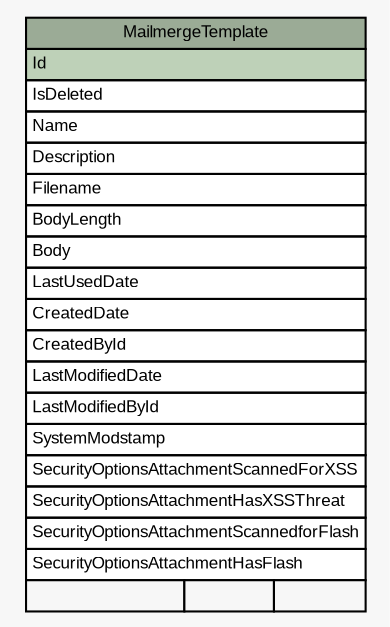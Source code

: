 // dot 2.40.1 on Mac OS X 10.12.6
// SchemaSpy rev 590
digraph "MailmergeTemplate" {
  graph [
    rankdir="RL"
    bgcolor="#f7f7f7"
    nodesep="0.18"
    ranksep="0.46"
    fontname="Arial"
    fontsize="8"
  ];
  node [
    fontname="Arial"
    fontsize="8"
    shape="plaintext"
  ];
  edge [
    arrowsize="0.8"
  ];
  "MailmergeTemplate" [
    label=<
    <TABLE BORDER="0" CELLBORDER="1" CELLSPACING="0" BGCOLOR="#ffffff">
      <TR><TD COLSPAN="3" BGCOLOR="#9bab96" ALIGN="CENTER">MailmergeTemplate</TD></TR>
      <TR><TD PORT="Id" COLSPAN="3" BGCOLOR="#bed1b8" ALIGN="LEFT">Id</TD></TR>
      <TR><TD PORT="IsDeleted" COLSPAN="3" ALIGN="LEFT">IsDeleted</TD></TR>
      <TR><TD PORT="Name" COLSPAN="3" ALIGN="LEFT">Name</TD></TR>
      <TR><TD PORT="Description" COLSPAN="3" ALIGN="LEFT">Description</TD></TR>
      <TR><TD PORT="Filename" COLSPAN="3" ALIGN="LEFT">Filename</TD></TR>
      <TR><TD PORT="BodyLength" COLSPAN="3" ALIGN="LEFT">BodyLength</TD></TR>
      <TR><TD PORT="Body" COLSPAN="3" ALIGN="LEFT">Body</TD></TR>
      <TR><TD PORT="LastUsedDate" COLSPAN="3" ALIGN="LEFT">LastUsedDate</TD></TR>
      <TR><TD PORT="CreatedDate" COLSPAN="3" ALIGN="LEFT">CreatedDate</TD></TR>
      <TR><TD PORT="CreatedById" COLSPAN="3" ALIGN="LEFT">CreatedById</TD></TR>
      <TR><TD PORT="LastModifiedDate" COLSPAN="3" ALIGN="LEFT">LastModifiedDate</TD></TR>
      <TR><TD PORT="LastModifiedById" COLSPAN="3" ALIGN="LEFT">LastModifiedById</TD></TR>
      <TR><TD PORT="SystemModstamp" COLSPAN="3" ALIGN="LEFT">SystemModstamp</TD></TR>
      <TR><TD PORT="SecurityOptionsAttachmentScannedForXSS" COLSPAN="3" ALIGN="LEFT">SecurityOptionsAttachmentScannedForXSS</TD></TR>
      <TR><TD PORT="SecurityOptionsAttachmentHasXSSThreat" COLSPAN="3" ALIGN="LEFT">SecurityOptionsAttachmentHasXSSThreat</TD></TR>
      <TR><TD PORT="SecurityOptionsAttachmentScannedforFlash" COLSPAN="3" ALIGN="LEFT">SecurityOptionsAttachmentScannedforFlash</TD></TR>
      <TR><TD PORT="SecurityOptionsAttachmentHasFlash" COLSPAN="3" ALIGN="LEFT">SecurityOptionsAttachmentHasFlash</TD></TR>
      <TR><TD ALIGN="LEFT" BGCOLOR="#f7f7f7">  </TD><TD ALIGN="RIGHT" BGCOLOR="#f7f7f7">  </TD><TD ALIGN="RIGHT" BGCOLOR="#f7f7f7">  </TD></TR>
    </TABLE>>
    URL="tables/MailmergeTemplate.html"
    tooltip="MailmergeTemplate"
  ];
}
